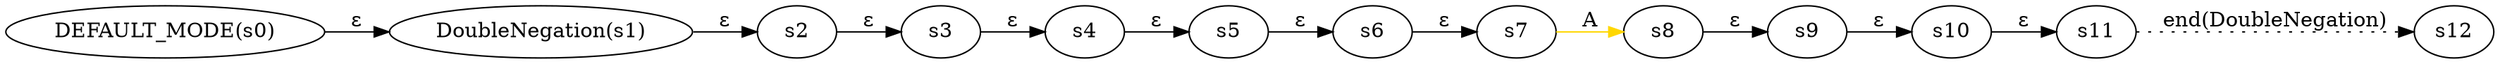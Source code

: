 digraph ATN {
  rankdir=LR;

  "DEFAULT_MODE(s0)" -> "DoubleNegation(s1)" [label=ε]
  "DoubleNegation(s1)" -> s2 [label=ε]
  s2 -> s3 [label=ε]
  s3 -> s4 [label=ε]
  s4 -> s5 [label=ε]
  s5 -> s6 [label=ε]
  s6 -> s7 [label=ε]
  s7 -> s8 [label=A color=gold]
  s8 -> s9 [label=ε]
  s9 -> s10 [label=ε]
  s10 -> s11 [label=ε]
  s11 -> s12 [label="end(DoubleNegation)" style=dotted]
}